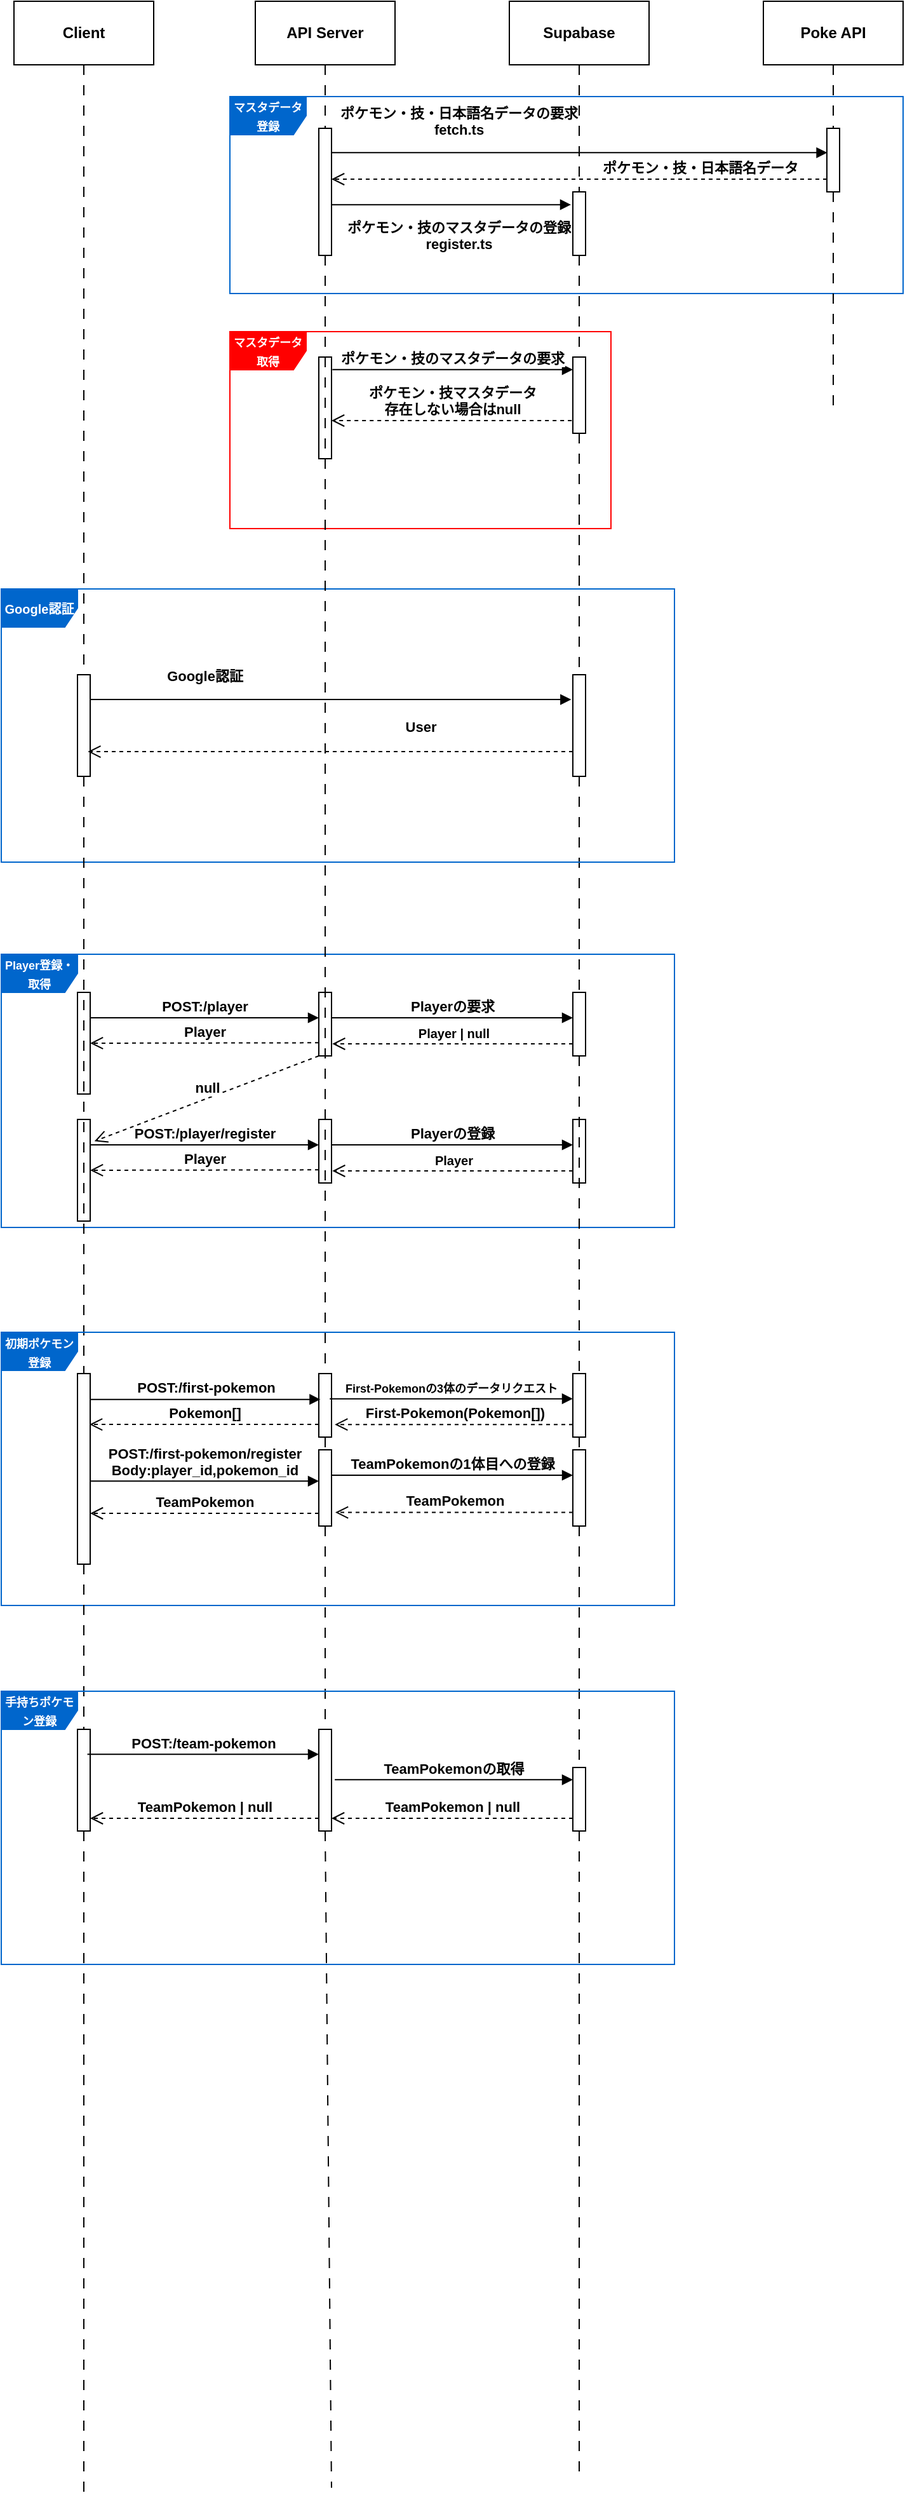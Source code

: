 <mxfile version="26.0.9">
  <diagram id="7gcUSTIZ7YSJ5vT40chW" name="Page-1">
    <mxGraphModel dx="1037" dy="797" grid="1" gridSize="10" guides="1" tooltips="1" connect="1" arrows="1" fold="1" page="1" pageScale="1" pageWidth="1169" pageHeight="827" math="0" shadow="0">
      <root>
        <mxCell id="0" />
        <mxCell id="1" parent="0" />
        <mxCell id="e6qBKvb2sz5lTQHtv3lD-23" value="&lt;font style=&quot;font-size: 9px;&quot;&gt;マスタデータ登録&lt;/font&gt;" style="shape=umlFrame;whiteSpace=wrap;html=1;pointerEvents=0;strokeColor=#0066CC;fontColor=#FFFFFF;fillColor=#0066CC;fontStyle=1" vertex="1" parent="1">
          <mxGeometry x="260" y="115" width="530" height="155" as="geometry" />
        </mxCell>
        <mxCell id="e6qBKvb2sz5lTQHtv3lD-1" value="API Server" style="html=1;whiteSpace=wrap;fontStyle=1" vertex="1" parent="1">
          <mxGeometry x="280" y="40" width="110" height="50" as="geometry" />
        </mxCell>
        <mxCell id="e6qBKvb2sz5lTQHtv3lD-5" style="rounded=0;orthogonalLoop=1;jettySize=auto;html=1;endArrow=none;startFill=0;dashed=1;dashPattern=8 8;fontStyle=1" edge="1" parent="1" source="e6qBKvb2sz5lTQHtv3lD-87">
          <mxGeometry relative="1" as="geometry">
            <mxPoint x="145" y="2003.951" as="targetPoint" />
          </mxGeometry>
        </mxCell>
        <mxCell id="e6qBKvb2sz5lTQHtv3lD-2" value="Client" style="html=1;whiteSpace=wrap;fontStyle=1" vertex="1" parent="1">
          <mxGeometry x="90" y="40" width="110" height="50" as="geometry" />
        </mxCell>
        <mxCell id="e6qBKvb2sz5lTQHtv3lD-8" style="rounded=0;orthogonalLoop=1;jettySize=auto;html=1;endArrow=none;startFill=0;dashed=1;dashPattern=8 8;fontStyle=1" edge="1" parent="1" source="e6qBKvb2sz5lTQHtv3lD-91">
          <mxGeometry relative="1" as="geometry">
            <mxPoint x="535" y="1990" as="targetPoint" />
          </mxGeometry>
        </mxCell>
        <mxCell id="e6qBKvb2sz5lTQHtv3lD-3" value="Supabase" style="html=1;whiteSpace=wrap;fontStyle=1" vertex="1" parent="1">
          <mxGeometry x="480" y="40" width="110" height="50" as="geometry" />
        </mxCell>
        <mxCell id="e6qBKvb2sz5lTQHtv3lD-9" style="rounded=0;orthogonalLoop=1;jettySize=auto;html=1;endArrow=none;startFill=0;dashed=1;dashPattern=8 8;fontStyle=1" edge="1" parent="1" source="e6qBKvb2sz5lTQHtv3lD-16">
          <mxGeometry relative="1" as="geometry">
            <mxPoint x="735" y="360" as="targetPoint" />
          </mxGeometry>
        </mxCell>
        <mxCell id="e6qBKvb2sz5lTQHtv3lD-4" value="Poke API" style="html=1;whiteSpace=wrap;fontStyle=1" vertex="1" parent="1">
          <mxGeometry x="680" y="40" width="110" height="50" as="geometry" />
        </mxCell>
        <mxCell id="e6qBKvb2sz5lTQHtv3lD-11" value="" style="rounded=0;orthogonalLoop=1;jettySize=auto;html=1;exitX=0.5;exitY=1;exitDx=0;exitDy=0;endArrow=none;startFill=0;dashed=1;dashPattern=8 8;fontStyle=1" edge="1" parent="1" source="e6qBKvb2sz5lTQHtv3lD-89">
          <mxGeometry relative="1" as="geometry">
            <mxPoint x="340" y="1996.914" as="targetPoint" />
            <mxPoint x="335" y="90" as="sourcePoint" />
          </mxGeometry>
        </mxCell>
        <mxCell id="e6qBKvb2sz5lTQHtv3lD-13" value="" style="rounded=0;orthogonalLoop=1;jettySize=auto;html=1;exitX=0.5;exitY=1;exitDx=0;exitDy=0;endArrow=none;startFill=0;dashed=1;dashPattern=8 8;fontStyle=1" edge="1" parent="1" source="e6qBKvb2sz5lTQHtv3lD-1" target="e6qBKvb2sz5lTQHtv3lD-12">
          <mxGeometry relative="1" as="geometry">
            <mxPoint x="335" y="750" as="targetPoint" />
            <mxPoint x="335" y="90" as="sourcePoint" />
          </mxGeometry>
        </mxCell>
        <mxCell id="e6qBKvb2sz5lTQHtv3lD-12" value="" style="html=1;points=[[0,0,0,0,5],[0,1,0,0,-5],[1,0,0,0,5],[1,1,0,0,-5]];perimeter=orthogonalPerimeter;outlineConnect=0;targetShapes=umlLifeline;portConstraint=eastwest;newEdgeStyle={&quot;curved&quot;:0,&quot;rounded&quot;:0};fontStyle=1" vertex="1" parent="1">
          <mxGeometry x="330" y="140" width="10" height="100" as="geometry" />
        </mxCell>
        <mxCell id="e6qBKvb2sz5lTQHtv3lD-17" value="" style="rounded=0;orthogonalLoop=1;jettySize=auto;html=1;endArrow=none;startFill=0;dashed=1;dashPattern=8 8;fontStyle=1" edge="1" parent="1" source="e6qBKvb2sz5lTQHtv3lD-4" target="e6qBKvb2sz5lTQHtv3lD-16">
          <mxGeometry relative="1" as="geometry">
            <mxPoint x="735" y="760" as="targetPoint" />
            <mxPoint x="735" y="90" as="sourcePoint" />
          </mxGeometry>
        </mxCell>
        <mxCell id="e6qBKvb2sz5lTQHtv3lD-16" value="" style="html=1;points=[[0,0,0,0,5],[0,1,0,0,-5],[1,0,0,0,5],[1,1,0,0,-5]];perimeter=orthogonalPerimeter;outlineConnect=0;targetShapes=umlLifeline;portConstraint=eastwest;newEdgeStyle={&quot;curved&quot;:0,&quot;rounded&quot;:0};fontStyle=1" vertex="1" parent="1">
          <mxGeometry x="730" y="140" width="10" height="50" as="geometry" />
        </mxCell>
        <mxCell id="e6qBKvb2sz5lTQHtv3lD-18" value="ポケモン・技・日本語名データの要求&lt;div&gt;fetch.ts&lt;/div&gt;" style="html=1;verticalAlign=bottom;endArrow=block;curved=0;rounded=0;entryX=0.028;entryY=0.383;entryDx=0;entryDy=0;entryPerimeter=0;fontStyle=1" edge="1" parent="1" source="e6qBKvb2sz5lTQHtv3lD-12" target="e6qBKvb2sz5lTQHtv3lD-16">
          <mxGeometry x="-0.487" y="9" width="80" relative="1" as="geometry">
            <mxPoint x="390" y="160" as="sourcePoint" />
            <mxPoint x="470" y="160" as="targetPoint" />
            <mxPoint as="offset" />
          </mxGeometry>
        </mxCell>
        <mxCell id="e6qBKvb2sz5lTQHtv3lD-19" value="ポケモン・技・日本語名データ" style="html=1;verticalAlign=bottom;endArrow=open;dashed=1;endSize=8;curved=0;rounded=0;fontStyle=1" edge="1" parent="1" target="e6qBKvb2sz5lTQHtv3lD-12">
          <mxGeometry x="-0.487" relative="1" as="geometry">
            <mxPoint x="730" y="180" as="sourcePoint" />
            <mxPoint x="350" y="180" as="targetPoint" />
            <mxPoint as="offset" />
          </mxGeometry>
        </mxCell>
        <mxCell id="e6qBKvb2sz5lTQHtv3lD-21" value="" style="rounded=0;orthogonalLoop=1;jettySize=auto;html=1;endArrow=none;startFill=0;dashed=1;dashPattern=8 8;fontStyle=1" edge="1" parent="1" source="e6qBKvb2sz5lTQHtv3lD-3" target="e6qBKvb2sz5lTQHtv3lD-20">
          <mxGeometry relative="1" as="geometry">
            <mxPoint x="535" y="760" as="targetPoint" />
            <mxPoint x="535" y="90" as="sourcePoint" />
          </mxGeometry>
        </mxCell>
        <mxCell id="e6qBKvb2sz5lTQHtv3lD-20" value="" style="html=1;points=[[0,0,0,0,5],[0,1,0,0,-5],[1,0,0,0,5],[1,1,0,0,-5]];perimeter=orthogonalPerimeter;outlineConnect=0;targetShapes=umlLifeline;portConstraint=eastwest;newEdgeStyle={&quot;curved&quot;:0,&quot;rounded&quot;:0};fontStyle=1" vertex="1" parent="1">
          <mxGeometry x="530" y="190" width="10" height="50" as="geometry" />
        </mxCell>
        <mxCell id="e6qBKvb2sz5lTQHtv3lD-22" value="ポケモン・技のマスタデータの登録&lt;div&gt;register.ts&lt;/div&gt;" style="html=1;verticalAlign=bottom;endArrow=block;curved=0;rounded=0;entryX=-0.15;entryY=0.202;entryDx=0;entryDy=0;entryPerimeter=0;fontStyle=1" edge="1" parent="1" source="e6qBKvb2sz5lTQHtv3lD-12" target="e6qBKvb2sz5lTQHtv3lD-20">
          <mxGeometry x="0.061" y="-40" width="80" relative="1" as="geometry">
            <mxPoint x="360" y="200" as="sourcePoint" />
            <mxPoint x="440" y="200" as="targetPoint" />
            <mxPoint as="offset" />
          </mxGeometry>
        </mxCell>
        <mxCell id="e6qBKvb2sz5lTQHtv3lD-24" value="" style="html=1;points=[[0,0,0,0,5],[0,1,0,0,-5],[1,0,0,0,5],[1,1,0,0,-5]];perimeter=orthogonalPerimeter;outlineConnect=0;targetShapes=umlLifeline;portConstraint=eastwest;newEdgeStyle={&quot;curved&quot;:0,&quot;rounded&quot;:0};fontStyle=1" vertex="1" parent="1">
          <mxGeometry x="330" y="320" width="10" height="80" as="geometry" />
        </mxCell>
        <mxCell id="e6qBKvb2sz5lTQHtv3lD-26" value="" style="rounded=0;orthogonalLoop=1;jettySize=auto;html=1;endArrow=none;startFill=0;dashed=1;dashPattern=8 8;fontStyle=1" edge="1" parent="1" source="e6qBKvb2sz5lTQHtv3lD-20" target="e6qBKvb2sz5lTQHtv3lD-25">
          <mxGeometry relative="1" as="geometry">
            <mxPoint x="535" y="760" as="targetPoint" />
            <mxPoint x="535" y="240" as="sourcePoint" />
          </mxGeometry>
        </mxCell>
        <mxCell id="e6qBKvb2sz5lTQHtv3lD-25" value="" style="html=1;points=[[0,0,0,0,5],[0,1,0,0,-5],[1,0,0,0,5],[1,1,0,0,-5]];perimeter=orthogonalPerimeter;outlineConnect=0;targetShapes=umlLifeline;portConstraint=eastwest;newEdgeStyle={&quot;curved&quot;:0,&quot;rounded&quot;:0};fontStyle=1" vertex="1" parent="1">
          <mxGeometry x="530" y="320" width="10" height="60" as="geometry" />
        </mxCell>
        <mxCell id="e6qBKvb2sz5lTQHtv3lD-27" value="ポケモン・技のマスタデータの要求" style="html=1;verticalAlign=bottom;endArrow=block;curved=0;rounded=0;exitX=1.07;exitY=0.124;exitDx=0;exitDy=0;exitPerimeter=0;fontStyle=1" edge="1" parent="1" source="e6qBKvb2sz5lTQHtv3lD-24" target="e6qBKvb2sz5lTQHtv3lD-25">
          <mxGeometry width="80" relative="1" as="geometry">
            <mxPoint x="390" y="330" as="sourcePoint" />
            <mxPoint x="470" y="330" as="targetPoint" />
          </mxGeometry>
        </mxCell>
        <mxCell id="e6qBKvb2sz5lTQHtv3lD-28" value="ポケモン・技マスタデータ&lt;div&gt;存在しない場合はnull&lt;/div&gt;" style="html=1;verticalAlign=bottom;endArrow=open;dashed=1;endSize=8;curved=0;rounded=0;exitX=-0.091;exitY=0.792;exitDx=0;exitDy=0;exitPerimeter=0;fontStyle=1" edge="1" parent="1">
          <mxGeometry relative="1" as="geometry">
            <mxPoint x="529.09" y="370.0" as="sourcePoint" />
            <mxPoint x="340" y="370.0" as="targetPoint" />
          </mxGeometry>
        </mxCell>
        <mxCell id="e6qBKvb2sz5lTQHtv3lD-29" value="&lt;font style=&quot;font-size: 9px;&quot;&gt;マスタデータ取得&lt;/font&gt;" style="shape=umlFrame;whiteSpace=wrap;html=1;pointerEvents=0;strokeColor=#FF0000;fontColor=#FFFFFF;fillColor=#FF0000;fontStyle=1" vertex="1" parent="1">
          <mxGeometry x="260" y="300" width="300" height="155" as="geometry" />
        </mxCell>
        <mxCell id="e6qBKvb2sz5lTQHtv3lD-32" value="" style="html=1;points=[[0,0,0,0,5],[0,1,0,0,-5],[1,0,0,0,5],[1,1,0,0,-5]];perimeter=orthogonalPerimeter;outlineConnect=0;targetShapes=umlLifeline;portConstraint=eastwest;newEdgeStyle={&quot;curved&quot;:0,&quot;rounded&quot;:0};fontStyle=1" vertex="1" parent="1">
          <mxGeometry x="140" y="820" width="10" height="80" as="geometry" />
        </mxCell>
        <mxCell id="e6qBKvb2sz5lTQHtv3lD-33" value="" style="html=1;points=[[0,0,0,0,5],[0,1,0,0,-5],[1,0,0,0,5],[1,1,0,0,-5]];perimeter=orthogonalPerimeter;outlineConnect=0;targetShapes=umlLifeline;portConstraint=eastwest;newEdgeStyle={&quot;curved&quot;:0,&quot;rounded&quot;:0};fontStyle=1" vertex="1" parent="1">
          <mxGeometry x="330" y="820" width="10" height="50" as="geometry" />
        </mxCell>
        <mxCell id="e6qBKvb2sz5lTQHtv3lD-34" value="POST:/player" style="html=1;verticalAlign=bottom;endArrow=block;curved=0;rounded=0;fontStyle=1" edge="1" parent="1" target="e6qBKvb2sz5lTQHtv3lD-33">
          <mxGeometry width="80" relative="1" as="geometry">
            <mxPoint x="150" y="840" as="sourcePoint" />
            <mxPoint x="230" y="840" as="targetPoint" />
          </mxGeometry>
        </mxCell>
        <mxCell id="e6qBKvb2sz5lTQHtv3lD-36" value="" style="rounded=0;orthogonalLoop=1;jettySize=auto;html=1;endArrow=none;startFill=0;dashed=1;dashPattern=8 8;fontStyle=1" edge="1" parent="1" source="e6qBKvb2sz5lTQHtv3lD-61" target="e6qBKvb2sz5lTQHtv3lD-35">
          <mxGeometry relative="1" as="geometry">
            <mxPoint x="535" y="760" as="targetPoint" />
            <mxPoint x="535" y="370" as="sourcePoint" />
          </mxGeometry>
        </mxCell>
        <mxCell id="e6qBKvb2sz5lTQHtv3lD-35" value="" style="html=1;points=[[0,0,0,0,5],[0,1,0,0,-5],[1,0,0,0,5],[1,1,0,0,-5]];perimeter=orthogonalPerimeter;outlineConnect=0;targetShapes=umlLifeline;portConstraint=eastwest;newEdgeStyle={&quot;curved&quot;:0,&quot;rounded&quot;:0};fontStyle=1" vertex="1" parent="1">
          <mxGeometry x="530" y="820" width="10" height="50" as="geometry" />
        </mxCell>
        <mxCell id="e6qBKvb2sz5lTQHtv3lD-37" value="Playerの要求" style="html=1;verticalAlign=bottom;endArrow=block;curved=0;rounded=0;fontStyle=1" edge="1" parent="1">
          <mxGeometry width="80" relative="1" as="geometry">
            <mxPoint x="340" y="840" as="sourcePoint" />
            <mxPoint x="530" y="840" as="targetPoint" />
          </mxGeometry>
        </mxCell>
        <mxCell id="e6qBKvb2sz5lTQHtv3lD-38" value="&lt;font size=&quot;1&quot;&gt;Player | null&lt;/font&gt;" style="html=1;verticalAlign=bottom;endArrow=open;dashed=1;endSize=8;curved=0;rounded=0;entryX=1.062;entryY=0.81;entryDx=0;entryDy=0;entryPerimeter=0;fontStyle=1" edge="1" parent="1" source="e6qBKvb2sz5lTQHtv3lD-35" target="e6qBKvb2sz5lTQHtv3lD-33">
          <mxGeometry relative="1" as="geometry">
            <mxPoint x="470" y="859.66" as="sourcePoint" />
            <mxPoint x="390" y="859.66" as="targetPoint" />
          </mxGeometry>
        </mxCell>
        <mxCell id="e6qBKvb2sz5lTQHtv3lD-39" value="Player" style="html=1;verticalAlign=bottom;endArrow=open;dashed=1;endSize=8;curved=0;rounded=0;fontStyle=1" edge="1" parent="1">
          <mxGeometry relative="1" as="geometry">
            <mxPoint x="330" y="859.66" as="sourcePoint" />
            <mxPoint x="150" y="860" as="targetPoint" />
          </mxGeometry>
        </mxCell>
        <mxCell id="e6qBKvb2sz5lTQHtv3lD-47" value="" style="html=1;points=[[0,0,0,0,5],[0,1,0,0,-5],[1,0,0,0,5],[1,1,0,0,-5]];perimeter=orthogonalPerimeter;outlineConnect=0;targetShapes=umlLifeline;portConstraint=eastwest;newEdgeStyle={&quot;curved&quot;:0,&quot;rounded&quot;:0};fontStyle=1" vertex="1" parent="1">
          <mxGeometry x="140" y="920" width="10" height="80" as="geometry" />
        </mxCell>
        <mxCell id="e6qBKvb2sz5lTQHtv3lD-48" value="" style="html=1;points=[[0,0,0,0,5],[0,1,0,0,-5],[1,0,0,0,5],[1,1,0,0,-5]];perimeter=orthogonalPerimeter;outlineConnect=0;targetShapes=umlLifeline;portConstraint=eastwest;newEdgeStyle={&quot;curved&quot;:0,&quot;rounded&quot;:0};fontStyle=1" vertex="1" parent="1">
          <mxGeometry x="330" y="920" width="10" height="50" as="geometry" />
        </mxCell>
        <mxCell id="e6qBKvb2sz5lTQHtv3lD-49" value="POST:/player/register" style="html=1;verticalAlign=bottom;endArrow=block;curved=0;rounded=0;fontStyle=1" edge="1" parent="1" target="e6qBKvb2sz5lTQHtv3lD-48">
          <mxGeometry width="80" relative="1" as="geometry">
            <mxPoint x="150" y="940" as="sourcePoint" />
            <mxPoint x="230" y="940" as="targetPoint" />
          </mxGeometry>
        </mxCell>
        <mxCell id="e6qBKvb2sz5lTQHtv3lD-50" value="" style="html=1;points=[[0,0,0,0,5],[0,1,0,0,-5],[1,0,0,0,5],[1,1,0,0,-5]];perimeter=orthogonalPerimeter;outlineConnect=0;targetShapes=umlLifeline;portConstraint=eastwest;newEdgeStyle={&quot;curved&quot;:0,&quot;rounded&quot;:0};fontStyle=1" vertex="1" parent="1">
          <mxGeometry x="530" y="920" width="10" height="50" as="geometry" />
        </mxCell>
        <mxCell id="e6qBKvb2sz5lTQHtv3lD-51" value="Playerの登録" style="html=1;verticalAlign=bottom;endArrow=block;curved=0;rounded=0;fontStyle=1" edge="1" parent="1">
          <mxGeometry width="80" relative="1" as="geometry">
            <mxPoint x="340" y="940" as="sourcePoint" />
            <mxPoint x="530" y="940" as="targetPoint" />
          </mxGeometry>
        </mxCell>
        <mxCell id="e6qBKvb2sz5lTQHtv3lD-52" value="&lt;font size=&quot;1&quot;&gt;Player&lt;/font&gt;" style="html=1;verticalAlign=bottom;endArrow=open;dashed=1;endSize=8;curved=0;rounded=0;entryX=1.062;entryY=0.81;entryDx=0;entryDy=0;entryPerimeter=0;fontStyle=1" edge="1" parent="1" source="e6qBKvb2sz5lTQHtv3lD-50" target="e6qBKvb2sz5lTQHtv3lD-48">
          <mxGeometry relative="1" as="geometry">
            <mxPoint x="470" y="959.66" as="sourcePoint" />
            <mxPoint x="390" y="959.66" as="targetPoint" />
          </mxGeometry>
        </mxCell>
        <mxCell id="e6qBKvb2sz5lTQHtv3lD-53" value="Player" style="html=1;verticalAlign=bottom;endArrow=open;dashed=1;endSize=8;curved=0;rounded=0;fontStyle=1" edge="1" parent="1">
          <mxGeometry relative="1" as="geometry">
            <mxPoint x="330" y="959.66" as="sourcePoint" />
            <mxPoint x="150" y="960" as="targetPoint" />
          </mxGeometry>
        </mxCell>
        <mxCell id="e6qBKvb2sz5lTQHtv3lD-54" value="null" style="html=1;verticalAlign=bottom;endArrow=open;dashed=1;endSize=8;curved=0;rounded=0;entryX=1.338;entryY=0.214;entryDx=0;entryDy=0;entryPerimeter=0;fontStyle=1" edge="1" parent="1" source="e6qBKvb2sz5lTQHtv3lD-33" target="e6qBKvb2sz5lTQHtv3lD-47">
          <mxGeometry relative="1" as="geometry">
            <mxPoint x="320" y="910" as="sourcePoint" />
            <mxPoint x="140" y="910.34" as="targetPoint" />
          </mxGeometry>
        </mxCell>
        <mxCell id="e6qBKvb2sz5lTQHtv3lD-55" value="&lt;div&gt;&lt;font style=&quot;font-size: 9px;&quot;&gt;Player登録・取得&lt;/font&gt;&lt;/div&gt;" style="shape=umlFrame;whiteSpace=wrap;html=1;pointerEvents=0;strokeColor=#0066CC;fontColor=#FFFFFF;fillColor=#0066CC;fontStyle=1" vertex="1" parent="1">
          <mxGeometry x="80" y="790" width="530" height="215" as="geometry" />
        </mxCell>
        <mxCell id="e6qBKvb2sz5lTQHtv3lD-60" value="" style="rounded=0;orthogonalLoop=1;jettySize=auto;html=1;endArrow=none;startFill=0;dashed=1;dashPattern=8 8;fontStyle=1" edge="1" parent="1" source="e6qBKvb2sz5lTQHtv3lD-2" target="e6qBKvb2sz5lTQHtv3lD-59">
          <mxGeometry relative="1" as="geometry">
            <mxPoint x="145" y="1370" as="targetPoint" />
            <mxPoint x="145" y="90" as="sourcePoint" />
          </mxGeometry>
        </mxCell>
        <mxCell id="e6qBKvb2sz5lTQHtv3lD-59" value="" style="html=1;points=[[0,0,0,0,5],[0,1,0,0,-5],[1,0,0,0,5],[1,1,0,0,-5]];perimeter=orthogonalPerimeter;outlineConnect=0;targetShapes=umlLifeline;portConstraint=eastwest;newEdgeStyle={&quot;curved&quot;:0,&quot;rounded&quot;:0};fontStyle=1" vertex="1" parent="1">
          <mxGeometry x="140" y="570" width="10" height="80" as="geometry" />
        </mxCell>
        <mxCell id="e6qBKvb2sz5lTQHtv3lD-62" value="" style="rounded=0;orthogonalLoop=1;jettySize=auto;html=1;endArrow=none;startFill=0;dashed=1;dashPattern=8 8;fontStyle=1" edge="1" parent="1" source="e6qBKvb2sz5lTQHtv3lD-25" target="e6qBKvb2sz5lTQHtv3lD-61">
          <mxGeometry relative="1" as="geometry">
            <mxPoint x="535" y="820" as="targetPoint" />
            <mxPoint x="535" y="380" as="sourcePoint" />
          </mxGeometry>
        </mxCell>
        <mxCell id="e6qBKvb2sz5lTQHtv3lD-61" value="" style="html=1;points=[[0,0,0,0,5],[0,1,0,0,-5],[1,0,0,0,5],[1,1,0,0,-5]];perimeter=orthogonalPerimeter;outlineConnect=0;targetShapes=umlLifeline;portConstraint=eastwest;newEdgeStyle={&quot;curved&quot;:0,&quot;rounded&quot;:0};fontStyle=1" vertex="1" parent="1">
          <mxGeometry x="530" y="570" width="10" height="80" as="geometry" />
        </mxCell>
        <mxCell id="e6qBKvb2sz5lTQHtv3lD-63" value="Google認証" style="html=1;verticalAlign=bottom;endArrow=block;curved=0;rounded=0;entryX=-0.133;entryY=0.244;entryDx=0;entryDy=0;entryPerimeter=0;fontStyle=1" edge="1" parent="1" source="e6qBKvb2sz5lTQHtv3lD-59" target="e6qBKvb2sz5lTQHtv3lD-61">
          <mxGeometry x="-0.525" y="10" width="80" relative="1" as="geometry">
            <mxPoint x="200" y="590" as="sourcePoint" />
            <mxPoint x="280" y="590" as="targetPoint" />
            <mxPoint as="offset" />
          </mxGeometry>
        </mxCell>
        <mxCell id="e6qBKvb2sz5lTQHtv3lD-65" value="User" style="html=1;verticalAlign=bottom;endArrow=open;dashed=1;endSize=8;curved=0;rounded=0;entryX=0.815;entryY=0.757;entryDx=0;entryDy=0;entryPerimeter=0;fontStyle=1" edge="1" parent="1" source="e6qBKvb2sz5lTQHtv3lD-61" target="e6qBKvb2sz5lTQHtv3lD-59">
          <mxGeometry x="-0.371" y="-11" relative="1" as="geometry">
            <mxPoint x="240" y="630" as="sourcePoint" />
            <mxPoint x="160" y="630" as="targetPoint" />
            <mxPoint as="offset" />
          </mxGeometry>
        </mxCell>
        <mxCell id="e6qBKvb2sz5lTQHtv3lD-66" value="&lt;font size=&quot;1&quot;&gt;Google認証&lt;/font&gt;" style="shape=umlFrame;whiteSpace=wrap;html=1;pointerEvents=0;strokeColor=#0066CC;fontColor=#FFFFFF;fillColor=#0066CC;fontStyle=1" vertex="1" parent="1">
          <mxGeometry x="80" y="502.5" width="530" height="215" as="geometry" />
        </mxCell>
        <mxCell id="e6qBKvb2sz5lTQHtv3lD-68" value="" style="rounded=0;orthogonalLoop=1;jettySize=auto;html=1;endArrow=none;startFill=0;dashed=1;dashPattern=8 8;fontStyle=1" edge="1" parent="1" source="e6qBKvb2sz5lTQHtv3lD-59" target="e6qBKvb2sz5lTQHtv3lD-67">
          <mxGeometry relative="1" as="geometry">
            <mxPoint x="145" y="2003.951" as="targetPoint" />
            <mxPoint x="145" y="650" as="sourcePoint" />
          </mxGeometry>
        </mxCell>
        <mxCell id="e6qBKvb2sz5lTQHtv3lD-67" value="" style="html=1;points=[[0,0,0,0,5],[0,1,0,0,-5],[1,0,0,0,5],[1,1,0,0,-5]];perimeter=orthogonalPerimeter;outlineConnect=0;targetShapes=umlLifeline;portConstraint=eastwest;newEdgeStyle={&quot;curved&quot;:0,&quot;rounded&quot;:0};fontStyle=1" vertex="1" parent="1">
          <mxGeometry x="140" y="1120" width="10" height="150" as="geometry" />
        </mxCell>
        <mxCell id="e6qBKvb2sz5lTQHtv3lD-70" value="" style="rounded=0;orthogonalLoop=1;jettySize=auto;html=1;exitX=0.5;exitY=1;exitDx=0;exitDy=0;endArrow=none;startFill=0;dashed=1;dashPattern=8 8;fontStyle=1" edge="1" parent="1" source="e6qBKvb2sz5lTQHtv3lD-12" target="e6qBKvb2sz5lTQHtv3lD-69">
          <mxGeometry relative="1" as="geometry">
            <mxPoint x="340" y="1996.914" as="targetPoint" />
            <mxPoint x="335" y="240" as="sourcePoint" />
          </mxGeometry>
        </mxCell>
        <mxCell id="e6qBKvb2sz5lTQHtv3lD-69" value="" style="html=1;points=[[0,0,0,0,5],[0,1,0,0,-5],[1,0,0,0,5],[1,1,0,0,-5]];perimeter=orthogonalPerimeter;outlineConnect=0;targetShapes=umlLifeline;portConstraint=eastwest;newEdgeStyle={&quot;curved&quot;:0,&quot;rounded&quot;:0};fontStyle=1" vertex="1" parent="1">
          <mxGeometry x="330" y="1120" width="10" height="50" as="geometry" />
        </mxCell>
        <mxCell id="e6qBKvb2sz5lTQHtv3lD-71" value="POST:/first-pokemon" style="html=1;verticalAlign=bottom;endArrow=block;curved=0;rounded=0;entryX=0.122;entryY=0.407;entryDx=0;entryDy=0;entryPerimeter=0;fontStyle=1" edge="1" parent="1" source="e6qBKvb2sz5lTQHtv3lD-67" target="e6qBKvb2sz5lTQHtv3lD-69">
          <mxGeometry width="80" relative="1" as="geometry">
            <mxPoint x="170" y="1140" as="sourcePoint" />
            <mxPoint x="250" y="1140" as="targetPoint" />
          </mxGeometry>
        </mxCell>
        <mxCell id="e6qBKvb2sz5lTQHtv3lD-73" value="" style="rounded=0;orthogonalLoop=1;jettySize=auto;html=1;endArrow=none;startFill=0;dashed=1;dashPattern=8 8;fontStyle=1" edge="1" parent="1" source="e6qBKvb2sz5lTQHtv3lD-35" target="e6qBKvb2sz5lTQHtv3lD-72">
          <mxGeometry relative="1" as="geometry">
            <mxPoint x="535" y="1990" as="targetPoint" />
            <mxPoint x="535" y="870" as="sourcePoint" />
          </mxGeometry>
        </mxCell>
        <mxCell id="e6qBKvb2sz5lTQHtv3lD-72" value="" style="html=1;points=[[0,0,0,0,5],[0,1,0,0,-5],[1,0,0,0,5],[1,1,0,0,-5]];perimeter=orthogonalPerimeter;outlineConnect=0;targetShapes=umlLifeline;portConstraint=eastwest;newEdgeStyle={&quot;curved&quot;:0,&quot;rounded&quot;:0};fontStyle=1" vertex="1" parent="1">
          <mxGeometry x="530" y="1120" width="10" height="50" as="geometry" />
        </mxCell>
        <mxCell id="e6qBKvb2sz5lTQHtv3lD-74" value="&lt;font style=&quot;font-size: 9px;&quot;&gt;First-Pokemonの3体のデータリクエスト&lt;/font&gt;" style="html=1;verticalAlign=bottom;endArrow=block;curved=0;rounded=0;exitX=0.863;exitY=0.397;exitDx=0;exitDy=0;exitPerimeter=0;fontStyle=1" edge="1" parent="1" source="e6qBKvb2sz5lTQHtv3lD-69" target="e6qBKvb2sz5lTQHtv3lD-72">
          <mxGeometry width="80" relative="1" as="geometry">
            <mxPoint x="360" y="1140" as="sourcePoint" />
            <mxPoint x="440" y="1140" as="targetPoint" />
          </mxGeometry>
        </mxCell>
        <mxCell id="e6qBKvb2sz5lTQHtv3lD-76" value="&lt;span&gt;First-Pokemon(Pokemon[])&lt;/span&gt;" style="html=1;verticalAlign=bottom;endArrow=open;dashed=1;endSize=8;curved=0;rounded=0;entryX=1.258;entryY=0.802;entryDx=0;entryDy=0;entryPerimeter=0;fontStyle=1" edge="1" parent="1" source="e6qBKvb2sz5lTQHtv3lD-72" target="e6qBKvb2sz5lTQHtv3lD-69">
          <mxGeometry relative="1" as="geometry">
            <mxPoint x="470" y="1160" as="sourcePoint" />
            <mxPoint x="390" y="1160" as="targetPoint" />
          </mxGeometry>
        </mxCell>
        <mxCell id="e6qBKvb2sz5lTQHtv3lD-77" value="Pokemon[]" style="html=1;verticalAlign=bottom;endArrow=open;dashed=1;endSize=8;curved=0;rounded=0;entryX=0.949;entryY=0.267;entryDx=0;entryDy=0;entryPerimeter=0;fontStyle=1" edge="1" parent="1" source="e6qBKvb2sz5lTQHtv3lD-69" target="e6qBKvb2sz5lTQHtv3lD-67">
          <mxGeometry relative="1" as="geometry">
            <mxPoint x="280" y="1160" as="sourcePoint" />
            <mxPoint x="200" y="1160" as="targetPoint" />
          </mxGeometry>
        </mxCell>
        <mxCell id="e6qBKvb2sz5lTQHtv3lD-79" value="" style="rounded=0;orthogonalLoop=1;jettySize=auto;html=1;exitX=0.5;exitY=1;exitDx=0;exitDy=0;endArrow=none;startFill=0;dashed=1;dashPattern=8 8;fontStyle=1" edge="1" parent="1" source="e6qBKvb2sz5lTQHtv3lD-69" target="e6qBKvb2sz5lTQHtv3lD-78">
          <mxGeometry relative="1" as="geometry">
            <mxPoint x="340" y="1996.914" as="targetPoint" />
            <mxPoint x="335" y="1170" as="sourcePoint" />
          </mxGeometry>
        </mxCell>
        <mxCell id="e6qBKvb2sz5lTQHtv3lD-78" value="" style="html=1;points=[[0,0,0,0,5],[0,1,0,0,-5],[1,0,0,0,5],[1,1,0,0,-5]];perimeter=orthogonalPerimeter;outlineConnect=0;targetShapes=umlLifeline;portConstraint=eastwest;newEdgeStyle={&quot;curved&quot;:0,&quot;rounded&quot;:0};fontStyle=1" vertex="1" parent="1">
          <mxGeometry x="330" y="1180" width="10" height="60" as="geometry" />
        </mxCell>
        <mxCell id="e6qBKvb2sz5lTQHtv3lD-80" value="&lt;span&gt;POST:/first-pokemon/register&lt;/span&gt;&lt;div&gt;&lt;span&gt;Body:player_id,pokemon_id&lt;/span&gt;&lt;/div&gt;" style="html=1;verticalAlign=bottom;endArrow=block;curved=0;rounded=0;fontStyle=1" edge="1" parent="1">
          <mxGeometry width="80" relative="1" as="geometry">
            <mxPoint x="150" y="1204.63" as="sourcePoint" />
            <mxPoint x="330" y="1204.63" as="targetPoint" />
          </mxGeometry>
        </mxCell>
        <mxCell id="e6qBKvb2sz5lTQHtv3lD-82" value="" style="rounded=0;orthogonalLoop=1;jettySize=auto;html=1;endArrow=none;startFill=0;dashed=1;dashPattern=8 8;fontStyle=1" edge="1" parent="1" source="e6qBKvb2sz5lTQHtv3lD-72" target="e6qBKvb2sz5lTQHtv3lD-81">
          <mxGeometry relative="1" as="geometry">
            <mxPoint x="535" y="1990" as="targetPoint" />
            <mxPoint x="535" y="1170" as="sourcePoint" />
          </mxGeometry>
        </mxCell>
        <mxCell id="e6qBKvb2sz5lTQHtv3lD-81" value="" style="html=1;points=[[0,0,0,0,5],[0,1,0,0,-5],[1,0,0,0,5],[1,1,0,0,-5]];perimeter=orthogonalPerimeter;outlineConnect=0;targetShapes=umlLifeline;portConstraint=eastwest;newEdgeStyle={&quot;curved&quot;:0,&quot;rounded&quot;:0};fontStyle=1" vertex="1" parent="1">
          <mxGeometry x="530" y="1180" width="10" height="60" as="geometry" />
        </mxCell>
        <mxCell id="e6qBKvb2sz5lTQHtv3lD-83" value="&lt;span&gt;TeamPokemonの1体目への登録&lt;/span&gt;" style="html=1;verticalAlign=bottom;endArrow=block;curved=0;rounded=0;fontStyle=1" edge="1" parent="1">
          <mxGeometry width="80" relative="1" as="geometry">
            <mxPoint x="340" y="1200.0" as="sourcePoint" />
            <mxPoint x="530" y="1200.0" as="targetPoint" />
          </mxGeometry>
        </mxCell>
        <mxCell id="e6qBKvb2sz5lTQHtv3lD-84" value="TeamPokemon" style="html=1;verticalAlign=bottom;endArrow=open;dashed=1;endSize=8;curved=0;rounded=0;entryX=1.258;entryY=0.802;entryDx=0;entryDy=0;entryPerimeter=0;fontStyle=1" edge="1" parent="1">
          <mxGeometry relative="1" as="geometry">
            <mxPoint x="530" y="1229.26" as="sourcePoint" />
            <mxPoint x="343" y="1229.26" as="targetPoint" />
          </mxGeometry>
        </mxCell>
        <mxCell id="e6qBKvb2sz5lTQHtv3lD-85" value="TeamPokemon" style="html=1;verticalAlign=bottom;endArrow=open;dashed=1;endSize=8;curved=0;rounded=0;fontStyle=1" edge="1" parent="1">
          <mxGeometry relative="1" as="geometry">
            <mxPoint x="330" y="1230" as="sourcePoint" />
            <mxPoint x="150" y="1230" as="targetPoint" />
          </mxGeometry>
        </mxCell>
        <mxCell id="e6qBKvb2sz5lTQHtv3lD-86" value="&lt;div&gt;&lt;font style=&quot;font-size: 9px;&quot;&gt;初期ポケモン登録&lt;/font&gt;&lt;/div&gt;" style="shape=umlFrame;whiteSpace=wrap;html=1;pointerEvents=0;strokeColor=#0066CC;fontColor=#FFFFFF;fillColor=#0066CC;fontStyle=1" vertex="1" parent="1">
          <mxGeometry x="80" y="1087.5" width="530" height="215" as="geometry" />
        </mxCell>
        <mxCell id="e6qBKvb2sz5lTQHtv3lD-88" value="" style="rounded=0;orthogonalLoop=1;jettySize=auto;html=1;endArrow=none;startFill=0;dashed=1;dashPattern=8 8;fontStyle=1" edge="1" parent="1" source="e6qBKvb2sz5lTQHtv3lD-67" target="e6qBKvb2sz5lTQHtv3lD-87">
          <mxGeometry relative="1" as="geometry">
            <mxPoint x="145" y="2003.951" as="targetPoint" />
            <mxPoint x="145" y="1270" as="sourcePoint" />
          </mxGeometry>
        </mxCell>
        <mxCell id="e6qBKvb2sz5lTQHtv3lD-87" value="" style="html=1;points=[[0,0,0,0,5],[0,1,0,0,-5],[1,0,0,0,5],[1,1,0,0,-5]];perimeter=orthogonalPerimeter;outlineConnect=0;targetShapes=umlLifeline;portConstraint=eastwest;newEdgeStyle={&quot;curved&quot;:0,&quot;rounded&quot;:0};fontStyle=1" vertex="1" parent="1">
          <mxGeometry x="140" y="1400" width="10" height="80" as="geometry" />
        </mxCell>
        <mxCell id="e6qBKvb2sz5lTQHtv3lD-90" value="" style="rounded=0;orthogonalLoop=1;jettySize=auto;html=1;exitX=0.5;exitY=1;exitDx=0;exitDy=0;endArrow=none;startFill=0;dashed=1;dashPattern=8 8;fontStyle=1" edge="1" parent="1" source="e6qBKvb2sz5lTQHtv3lD-78" target="e6qBKvb2sz5lTQHtv3lD-89">
          <mxGeometry relative="1" as="geometry">
            <mxPoint x="340" y="1996.914" as="targetPoint" />
            <mxPoint x="335" y="1240" as="sourcePoint" />
          </mxGeometry>
        </mxCell>
        <mxCell id="e6qBKvb2sz5lTQHtv3lD-89" value="" style="html=1;points=[[0,0,0,0,5],[0,1,0,0,-5],[1,0,0,0,5],[1,1,0,0,-5]];perimeter=orthogonalPerimeter;outlineConnect=0;targetShapes=umlLifeline;portConstraint=eastwest;newEdgeStyle={&quot;curved&quot;:0,&quot;rounded&quot;:0};fontStyle=1" vertex="1" parent="1">
          <mxGeometry x="330" y="1400" width="10" height="80" as="geometry" />
        </mxCell>
        <mxCell id="e6qBKvb2sz5lTQHtv3lD-92" value="" style="rounded=0;orthogonalLoop=1;jettySize=auto;html=1;endArrow=none;startFill=0;dashed=1;dashPattern=8 8;fontStyle=1" edge="1" parent="1" source="e6qBKvb2sz5lTQHtv3lD-81" target="e6qBKvb2sz5lTQHtv3lD-91">
          <mxGeometry relative="1" as="geometry">
            <mxPoint x="535" y="1990" as="targetPoint" />
            <mxPoint x="535" y="1240" as="sourcePoint" />
          </mxGeometry>
        </mxCell>
        <mxCell id="e6qBKvb2sz5lTQHtv3lD-91" value="" style="html=1;points=[[0,0,0,0,5],[0,1,0,0,-5],[1,0,0,0,5],[1,1,0,0,-5]];perimeter=orthogonalPerimeter;outlineConnect=0;targetShapes=umlLifeline;portConstraint=eastwest;newEdgeStyle={&quot;curved&quot;:0,&quot;rounded&quot;:0};fontStyle=1" vertex="1" parent="1">
          <mxGeometry x="530" y="1430" width="10" height="50" as="geometry" />
        </mxCell>
        <mxCell id="e6qBKvb2sz5lTQHtv3lD-93" value="POST:/team-pokemon" style="html=1;verticalAlign=bottom;endArrow=block;curved=0;rounded=0;exitX=0.781;exitY=0.246;exitDx=0;exitDy=0;exitPerimeter=0;fontStyle=1" edge="1" parent="1" source="e6qBKvb2sz5lTQHtv3lD-87" target="e6qBKvb2sz5lTQHtv3lD-89">
          <mxGeometry width="80" relative="1" as="geometry">
            <mxPoint x="180" y="1420" as="sourcePoint" />
            <mxPoint x="260" y="1420" as="targetPoint" />
          </mxGeometry>
        </mxCell>
        <mxCell id="e6qBKvb2sz5lTQHtv3lD-94" value="TeamPokemonの取得" style="html=1;verticalAlign=bottom;endArrow=block;curved=0;rounded=0;exitX=1.257;exitY=0.803;exitDx=0;exitDy=0;exitPerimeter=0;fontStyle=1" edge="1" parent="1">
          <mxGeometry width="80" relative="1" as="geometry">
            <mxPoint x="342.57" y="1439.64" as="sourcePoint" />
            <mxPoint x="530" y="1439.64" as="targetPoint" />
          </mxGeometry>
        </mxCell>
        <mxCell id="e6qBKvb2sz5lTQHtv3lD-95" value="&lt;span&gt;TeamPokemon | null&lt;/span&gt;" style="html=1;verticalAlign=bottom;endArrow=open;dashed=1;endSize=8;curved=0;rounded=0;exitX=0;exitY=0.8;exitDx=0;exitDy=0;exitPerimeter=0;fontStyle=1" edge="1" parent="1" source="e6qBKvb2sz5lTQHtv3lD-91" target="e6qBKvb2sz5lTQHtv3lD-89">
          <mxGeometry relative="1" as="geometry">
            <mxPoint x="430" y="1470" as="sourcePoint" />
            <mxPoint x="350" y="1470" as="targetPoint" />
          </mxGeometry>
        </mxCell>
        <mxCell id="e6qBKvb2sz5lTQHtv3lD-96" value="&lt;span&gt;TeamPokemon | null&lt;/span&gt;" style="html=1;verticalAlign=bottom;endArrow=open;dashed=1;endSize=8;curved=0;rounded=0;fontStyle=1" edge="1" parent="1">
          <mxGeometry relative="1" as="geometry">
            <mxPoint x="330" y="1470" as="sourcePoint" />
            <mxPoint x="150" y="1470" as="targetPoint" />
          </mxGeometry>
        </mxCell>
        <mxCell id="e6qBKvb2sz5lTQHtv3lD-97" value="&lt;div&gt;&lt;font style=&quot;font-size: 9px;&quot;&gt;手持ちポケモン登録&lt;/font&gt;&lt;/div&gt;" style="shape=umlFrame;whiteSpace=wrap;html=1;pointerEvents=0;strokeColor=#0066CC;fontColor=#FFFFFF;fillColor=#0066CC;fontStyle=1" vertex="1" parent="1">
          <mxGeometry x="80" y="1370" width="530" height="215" as="geometry" />
        </mxCell>
      </root>
    </mxGraphModel>
  </diagram>
</mxfile>
